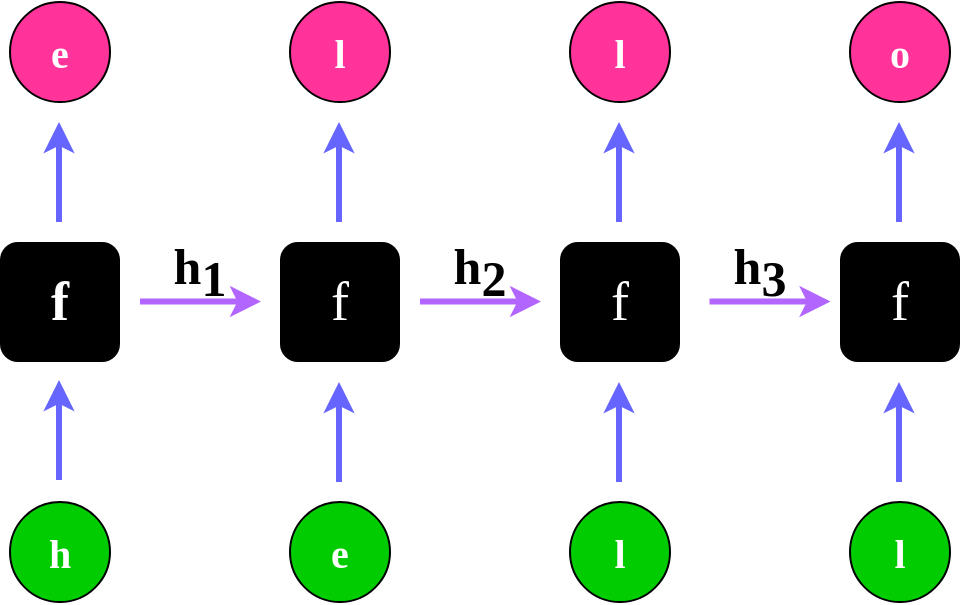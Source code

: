 <mxfile version="24.0.7" type="device">
  <diagram name="Page-1" id="gxr7cFC-hZQY0lpAcxoR">
    <mxGraphModel dx="816" dy="516" grid="1" gridSize="10" guides="1" tooltips="1" connect="1" arrows="1" fold="1" page="1" pageScale="1" pageWidth="850" pageHeight="1100" math="0" shadow="0">
      <root>
        <mxCell id="0" />
        <mxCell id="1" parent="0" />
        <mxCell id="o5WZRm4PuDRFcwwRBSCM-21" value="&lt;font size=&quot;1&quot; data-font-src=&quot;https://fonts.googleapis.com/css?family=Italianno&quot; face=&quot;Italianno&quot; style=&quot;&quot; color=&quot;#ffffff&quot;&gt;&lt;b style=&quot;font-size: 27px;&quot;&gt;f&lt;/b&gt;&lt;/font&gt;" style="rounded=1;whiteSpace=wrap;html=1;fillColor=#000000;strokeColor=none;fontColor=#FF6666;" vertex="1" parent="1">
          <mxGeometry x="40" y="320" width="60" height="60" as="geometry" />
        </mxCell>
        <mxCell id="o5WZRm4PuDRFcwwRBSCM-22" value="&lt;font color=&quot;#ffffff&quot; face=&quot;Italianno&quot; style=&quot;font-size: 27px;&quot;&gt;f&lt;/font&gt;" style="rounded=1;whiteSpace=wrap;html=1;fillColor=#000000;strokeColor=none;fontColor=#FF6666;" vertex="1" parent="1">
          <mxGeometry x="180" y="320" width="60" height="60" as="geometry" />
        </mxCell>
        <mxCell id="o5WZRm4PuDRFcwwRBSCM-23" value="&lt;span style=&quot;color: rgb(255, 255, 255); font-family: Italianno; font-size: 27px;&quot;&gt;f&lt;/span&gt;" style="rounded=1;whiteSpace=wrap;html=1;fillColor=#000000;strokeColor=none;fontColor=#FF6666;" vertex="1" parent="1">
          <mxGeometry x="320" y="320" width="60" height="60" as="geometry" />
        </mxCell>
        <mxCell id="o5WZRm4PuDRFcwwRBSCM-24" value="&lt;span style=&quot;color: rgb(255, 255, 255); font-family: Italianno; font-size: 27px;&quot;&gt;f&lt;/span&gt;" style="rounded=1;whiteSpace=wrap;html=1;fillColor=#000000;strokeColor=none;fontColor=#FF6666;" vertex="1" parent="1">
          <mxGeometry x="460" y="320" width="60" height="60" as="geometry" />
        </mxCell>
        <mxCell id="o5WZRm4PuDRFcwwRBSCM-25" style="edgeStyle=orthogonalEdgeStyle;rounded=0;orthogonalLoop=1;jettySize=auto;html=1;exitX=0.5;exitY=0;exitDx=0;exitDy=0;strokeWidth=3;strokeColor=#6666FF;fontColor=#FF6666;" edge="1" parent="1">
          <mxGeometry relative="1" as="geometry">
            <mxPoint x="69.5" y="439" as="sourcePoint" />
            <mxPoint x="69.5" y="389" as="targetPoint" />
          </mxGeometry>
        </mxCell>
        <mxCell id="o5WZRm4PuDRFcwwRBSCM-26" value="&lt;font face=&quot;Ubuntu&quot; style=&quot;font-size: 20px;&quot;&gt;&lt;b&gt;h&lt;/b&gt;&lt;/font&gt;" style="ellipse;whiteSpace=wrap;html=1;aspect=fixed;fillColor=#00CC00;fontColor=#FFFFFF;" vertex="1" parent="1">
          <mxGeometry x="45" y="450" width="50" height="50" as="geometry" />
        </mxCell>
        <mxCell id="o5WZRm4PuDRFcwwRBSCM-27" style="edgeStyle=orthogonalEdgeStyle;rounded=0;orthogonalLoop=1;jettySize=auto;html=1;exitX=0.5;exitY=0;exitDx=0;exitDy=0;strokeWidth=3;strokeColor=#6666FF;fontColor=#FF6666;" edge="1" parent="1">
          <mxGeometry relative="1" as="geometry">
            <mxPoint x="69.5" y="310" as="sourcePoint" />
            <mxPoint x="69.5" y="260" as="targetPoint" />
          </mxGeometry>
        </mxCell>
        <mxCell id="o5WZRm4PuDRFcwwRBSCM-28" value="&lt;font face=&quot;Ubuntu&quot;&gt;&lt;span style=&quot;font-size: 20px;&quot;&gt;&lt;b&gt;e&lt;/b&gt;&lt;/span&gt;&lt;/font&gt;" style="ellipse;whiteSpace=wrap;html=1;aspect=fixed;fillColor=#FF3399;fontColor=#FFFFFF;" vertex="1" parent="1">
          <mxGeometry x="45" y="200" width="50" height="50" as="geometry" />
        </mxCell>
        <mxCell id="o5WZRm4PuDRFcwwRBSCM-29" value="&lt;font face=&quot;Ubuntu&quot;&gt;&lt;span style=&quot;font-size: 20px;&quot;&gt;&lt;b&gt;l&lt;/b&gt;&lt;/span&gt;&lt;/font&gt;" style="ellipse;whiteSpace=wrap;html=1;aspect=fixed;fillColor=#FF3399;fontColor=#FFFFFF;" vertex="1" parent="1">
          <mxGeometry x="185" y="200" width="50" height="50" as="geometry" />
        </mxCell>
        <mxCell id="o5WZRm4PuDRFcwwRBSCM-30" value="&lt;font face=&quot;Ubuntu&quot;&gt;&lt;span style=&quot;font-size: 20px;&quot;&gt;&lt;b&gt;l&lt;/b&gt;&lt;/span&gt;&lt;/font&gt;" style="ellipse;whiteSpace=wrap;html=1;aspect=fixed;fillColor=#FF3399;fontColor=#FFFFFF;" vertex="1" parent="1">
          <mxGeometry x="325" y="200" width="50" height="50" as="geometry" />
        </mxCell>
        <mxCell id="o5WZRm4PuDRFcwwRBSCM-31" value="&lt;font face=&quot;Ubuntu&quot;&gt;&lt;span style=&quot;font-size: 20px;&quot;&gt;&lt;b&gt;o&lt;/b&gt;&lt;/span&gt;&lt;/font&gt;" style="ellipse;whiteSpace=wrap;html=1;aspect=fixed;fillColor=#FF3399;fontColor=#FFFFFF;" vertex="1" parent="1">
          <mxGeometry x="465" y="200" width="50" height="50" as="geometry" />
        </mxCell>
        <mxCell id="o5WZRm4PuDRFcwwRBSCM-32" style="edgeStyle=orthogonalEdgeStyle;rounded=0;orthogonalLoop=1;jettySize=auto;html=1;exitX=0.5;exitY=0;exitDx=0;exitDy=0;strokeWidth=3;strokeColor=#6666FF;fontColor=#FF6666;" edge="1" parent="1">
          <mxGeometry relative="1" as="geometry">
            <mxPoint x="209.5" y="310" as="sourcePoint" />
            <mxPoint x="209.5" y="260" as="targetPoint" />
          </mxGeometry>
        </mxCell>
        <mxCell id="o5WZRm4PuDRFcwwRBSCM-33" style="edgeStyle=orthogonalEdgeStyle;rounded=0;orthogonalLoop=1;jettySize=auto;html=1;exitX=0.5;exitY=0;exitDx=0;exitDy=0;strokeWidth=3;strokeColor=#6666FF;fontColor=#FF6666;" edge="1" parent="1">
          <mxGeometry relative="1" as="geometry">
            <mxPoint x="349.5" y="310" as="sourcePoint" />
            <mxPoint x="349.5" y="260" as="targetPoint" />
          </mxGeometry>
        </mxCell>
        <mxCell id="o5WZRm4PuDRFcwwRBSCM-34" style="edgeStyle=orthogonalEdgeStyle;rounded=0;orthogonalLoop=1;jettySize=auto;html=1;exitX=0.5;exitY=0;exitDx=0;exitDy=0;strokeWidth=3;strokeColor=#6666FF;fontColor=#FF6666;" edge="1" parent="1">
          <mxGeometry relative="1" as="geometry">
            <mxPoint x="489.5" y="310" as="sourcePoint" />
            <mxPoint x="489.5" y="260" as="targetPoint" />
          </mxGeometry>
        </mxCell>
        <mxCell id="o5WZRm4PuDRFcwwRBSCM-35" value="&lt;font face=&quot;Ubuntu&quot; style=&quot;font-size: 20px;&quot;&gt;&lt;b&gt;e&lt;/b&gt;&lt;/font&gt;" style="ellipse;whiteSpace=wrap;html=1;aspect=fixed;fillColor=#00CC00;fontColor=#FFFFFF;" vertex="1" parent="1">
          <mxGeometry x="185" y="450" width="50" height="50" as="geometry" />
        </mxCell>
        <mxCell id="o5WZRm4PuDRFcwwRBSCM-36" value="&lt;font face=&quot;Ubuntu&quot; style=&quot;font-size: 20px;&quot;&gt;&lt;b&gt;l&lt;/b&gt;&lt;/font&gt;" style="ellipse;whiteSpace=wrap;html=1;aspect=fixed;fillColor=#00CC00;fontColor=#FFFFFF;" vertex="1" parent="1">
          <mxGeometry x="325" y="450" width="50" height="50" as="geometry" />
        </mxCell>
        <mxCell id="o5WZRm4PuDRFcwwRBSCM-37" value="&lt;font face=&quot;Ubuntu&quot; style=&quot;font-size: 20px;&quot;&gt;&lt;b&gt;l&lt;/b&gt;&lt;/font&gt;" style="ellipse;whiteSpace=wrap;html=1;aspect=fixed;fillColor=#00CC00;fontColor=#FFFFFF;" vertex="1" parent="1">
          <mxGeometry x="465" y="450" width="50" height="50" as="geometry" />
        </mxCell>
        <mxCell id="o5WZRm4PuDRFcwwRBSCM-38" style="edgeStyle=orthogonalEdgeStyle;rounded=0;orthogonalLoop=1;jettySize=auto;html=1;exitX=0.5;exitY=0;exitDx=0;exitDy=0;strokeWidth=3;strokeColor=#6666FF;fontColor=#FF6666;" edge="1" parent="1">
          <mxGeometry relative="1" as="geometry">
            <mxPoint x="209.5" y="440" as="sourcePoint" />
            <mxPoint x="209.5" y="390" as="targetPoint" />
          </mxGeometry>
        </mxCell>
        <mxCell id="o5WZRm4PuDRFcwwRBSCM-39" style="edgeStyle=orthogonalEdgeStyle;rounded=0;orthogonalLoop=1;jettySize=auto;html=1;exitX=0.5;exitY=0;exitDx=0;exitDy=0;strokeWidth=3;strokeColor=#6666FF;fontColor=#FF6666;" edge="1" parent="1">
          <mxGeometry relative="1" as="geometry">
            <mxPoint x="349.5" y="440" as="sourcePoint" />
            <mxPoint x="349.5" y="390" as="targetPoint" />
          </mxGeometry>
        </mxCell>
        <mxCell id="o5WZRm4PuDRFcwwRBSCM-40" style="edgeStyle=orthogonalEdgeStyle;rounded=0;orthogonalLoop=1;jettySize=auto;html=1;exitX=0.5;exitY=0;exitDx=0;exitDy=0;strokeWidth=3;strokeColor=#6666FF;fontColor=#FF6666;" edge="1" parent="1">
          <mxGeometry relative="1" as="geometry">
            <mxPoint x="489.5" y="440" as="sourcePoint" />
            <mxPoint x="489.5" y="390" as="targetPoint" />
          </mxGeometry>
        </mxCell>
        <mxCell id="o5WZRm4PuDRFcwwRBSCM-44" style="edgeStyle=orthogonalEdgeStyle;rounded=0;orthogonalLoop=1;jettySize=auto;html=1;exitX=0.5;exitY=0;exitDx=0;exitDy=0;strokeWidth=3;strokeColor=#B266FF;fontColor=#FF6666;" edge="1" parent="1">
          <mxGeometry relative="1" as="geometry">
            <mxPoint x="110" y="349.78" as="sourcePoint" />
            <mxPoint x="170.5" y="349.78" as="targetPoint" />
          </mxGeometry>
        </mxCell>
        <mxCell id="o5WZRm4PuDRFcwwRBSCM-45" style="edgeStyle=orthogonalEdgeStyle;rounded=0;orthogonalLoop=1;jettySize=auto;html=1;exitX=0.5;exitY=0;exitDx=0;exitDy=0;strokeWidth=3;strokeColor=#B266FF;fontColor=#FF6666;" edge="1" parent="1">
          <mxGeometry relative="1" as="geometry">
            <mxPoint x="250" y="349.76" as="sourcePoint" />
            <mxPoint x="310.5" y="349.76" as="targetPoint" />
          </mxGeometry>
        </mxCell>
        <mxCell id="o5WZRm4PuDRFcwwRBSCM-46" style="edgeStyle=orthogonalEdgeStyle;rounded=0;orthogonalLoop=1;jettySize=auto;html=1;exitX=0.5;exitY=0;exitDx=0;exitDy=0;strokeWidth=3;strokeColor=#B266FF;fontColor=#FF6666;" edge="1" parent="1">
          <mxGeometry relative="1" as="geometry">
            <mxPoint x="394.75" y="349.76" as="sourcePoint" />
            <mxPoint x="455.25" y="349.76" as="targetPoint" />
          </mxGeometry>
        </mxCell>
        <mxCell id="o5WZRm4PuDRFcwwRBSCM-47" value="&lt;font data-font-src=&quot;https://fonts.googleapis.com/css?family=Italianno&quot; face=&quot;Italianno&quot; style=&quot;font-size: 25px;&quot;&gt;&lt;span style=&quot;font-size: 25px;&quot;&gt;h&lt;sub style=&quot;font-size: 25px;&quot;&gt;1&lt;/sub&gt;&lt;/span&gt;&lt;/font&gt;" style="text;html=1;align=center;verticalAlign=middle;whiteSpace=wrap;rounded=0;fontSize=25;fontStyle=1" vertex="1" parent="1">
          <mxGeometry x="110" y="320" width="60" height="30" as="geometry" />
        </mxCell>
        <mxCell id="o5WZRm4PuDRFcwwRBSCM-48" value="&lt;font style=&quot;font-size: 25px;&quot;&gt;&lt;span style=&quot;font-size: 25px;&quot;&gt;&lt;span style=&quot;font-size: 25px;&quot;&gt;h&lt;/span&gt;&lt;span style=&quot;font-size: 25px;&quot;&gt;&lt;sub style=&quot;font-size: 25px;&quot;&gt;2&lt;/sub&gt;&lt;/span&gt;&lt;/span&gt;&lt;/font&gt;" style="text;html=1;align=center;verticalAlign=middle;whiteSpace=wrap;rounded=0;fontFamily=Italianno;fontSource=https%3A%2F%2Ffonts.googleapis.com%2Fcss%3Ffamily%3DItalianno;fontSize=25;fontStyle=1" vertex="1" parent="1">
          <mxGeometry x="250" y="320" width="60" height="30" as="geometry" />
        </mxCell>
        <mxCell id="o5WZRm4PuDRFcwwRBSCM-49" value="&lt;font style=&quot;font-size: 25px;&quot;&gt;&lt;span style=&quot;font-size: 25px;&quot;&gt;&lt;span style=&quot;font-size: 25px;&quot;&gt;h&lt;/span&gt;&lt;span style=&quot;font-size: 25px;&quot;&gt;&lt;sub style=&quot;font-size: 25px;&quot;&gt;3&lt;/sub&gt;&lt;/span&gt;&lt;/span&gt;&lt;/font&gt;" style="text;html=1;align=center;verticalAlign=middle;whiteSpace=wrap;rounded=0;fontFamily=Italianno;fontSource=https%3A%2F%2Ffonts.googleapis.com%2Fcss%3Ffamily%3DItalianno;fontSize=25;fontStyle=1" vertex="1" parent="1">
          <mxGeometry x="390" y="320" width="60" height="30" as="geometry" />
        </mxCell>
      </root>
    </mxGraphModel>
  </diagram>
</mxfile>
